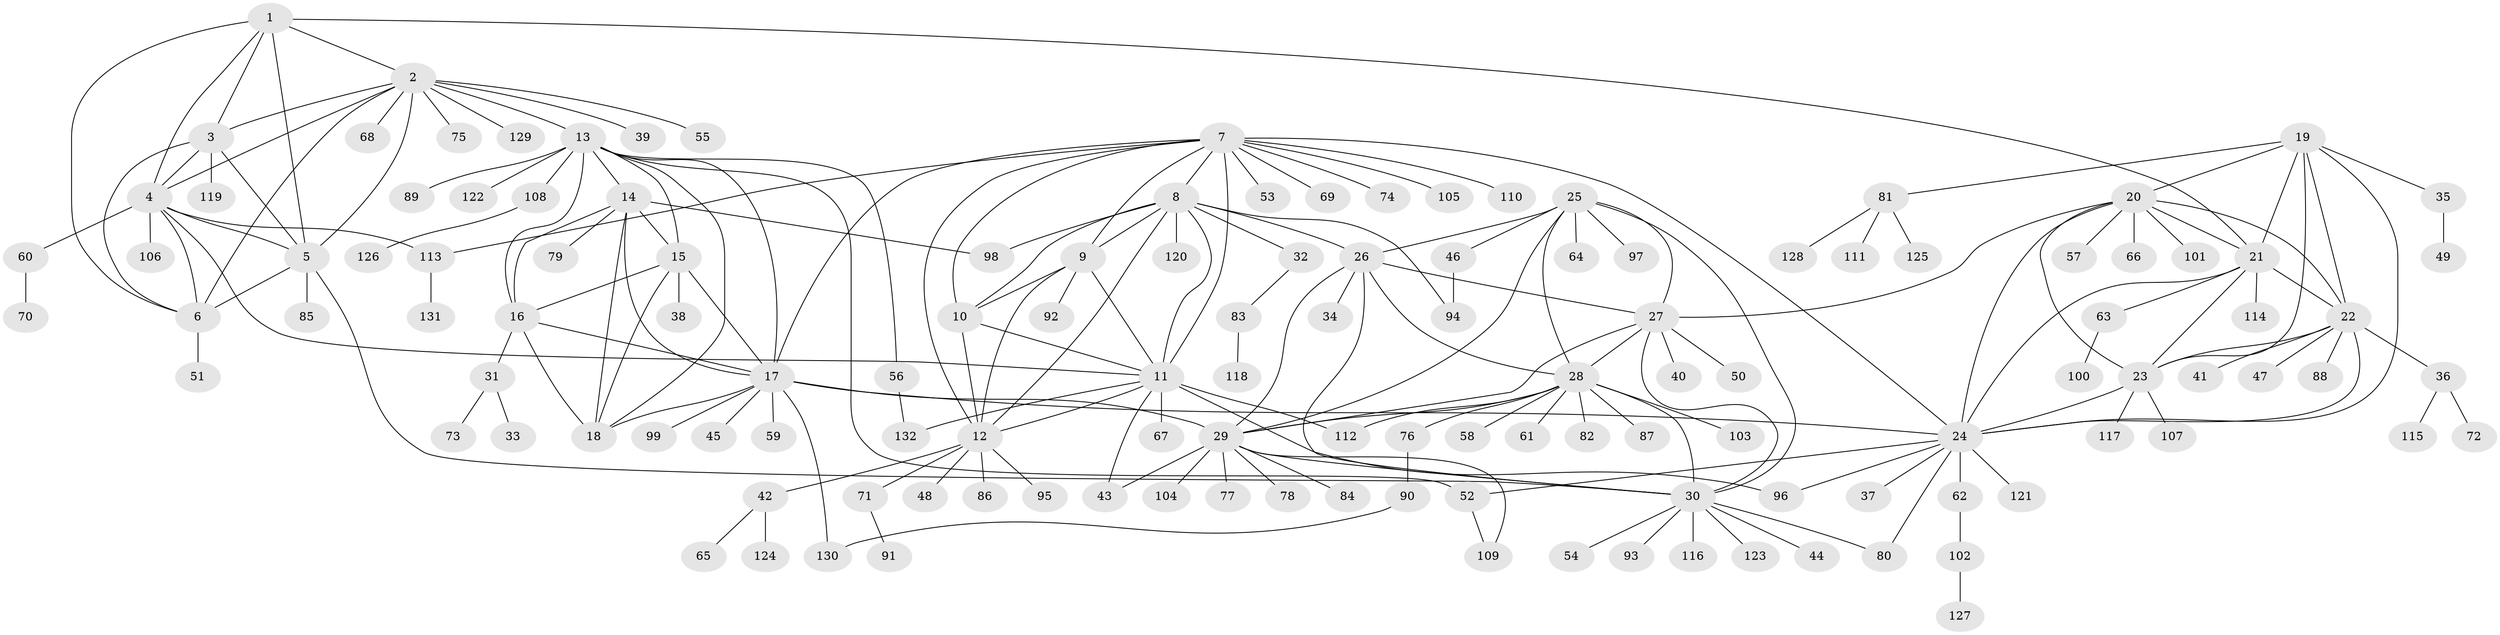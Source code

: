// Generated by graph-tools (version 1.1) at 2025/02/03/09/25 03:02:37]
// undirected, 132 vertices, 198 edges
graph export_dot {
graph [start="1"]
  node [color=gray90,style=filled];
  1;
  2;
  3;
  4;
  5;
  6;
  7;
  8;
  9;
  10;
  11;
  12;
  13;
  14;
  15;
  16;
  17;
  18;
  19;
  20;
  21;
  22;
  23;
  24;
  25;
  26;
  27;
  28;
  29;
  30;
  31;
  32;
  33;
  34;
  35;
  36;
  37;
  38;
  39;
  40;
  41;
  42;
  43;
  44;
  45;
  46;
  47;
  48;
  49;
  50;
  51;
  52;
  53;
  54;
  55;
  56;
  57;
  58;
  59;
  60;
  61;
  62;
  63;
  64;
  65;
  66;
  67;
  68;
  69;
  70;
  71;
  72;
  73;
  74;
  75;
  76;
  77;
  78;
  79;
  80;
  81;
  82;
  83;
  84;
  85;
  86;
  87;
  88;
  89;
  90;
  91;
  92;
  93;
  94;
  95;
  96;
  97;
  98;
  99;
  100;
  101;
  102;
  103;
  104;
  105;
  106;
  107;
  108;
  109;
  110;
  111;
  112;
  113;
  114;
  115;
  116;
  117;
  118;
  119;
  120;
  121;
  122;
  123;
  124;
  125;
  126;
  127;
  128;
  129;
  130;
  131;
  132;
  1 -- 2;
  1 -- 3;
  1 -- 4;
  1 -- 5;
  1 -- 6;
  1 -- 21;
  2 -- 3;
  2 -- 4;
  2 -- 5;
  2 -- 6;
  2 -- 13;
  2 -- 39;
  2 -- 55;
  2 -- 68;
  2 -- 75;
  2 -- 129;
  3 -- 4;
  3 -- 5;
  3 -- 6;
  3 -- 119;
  4 -- 5;
  4 -- 6;
  4 -- 11;
  4 -- 60;
  4 -- 106;
  4 -- 113;
  5 -- 6;
  5 -- 30;
  5 -- 85;
  6 -- 51;
  7 -- 8;
  7 -- 9;
  7 -- 10;
  7 -- 11;
  7 -- 12;
  7 -- 17;
  7 -- 24;
  7 -- 53;
  7 -- 69;
  7 -- 74;
  7 -- 105;
  7 -- 110;
  7 -- 113;
  8 -- 9;
  8 -- 10;
  8 -- 11;
  8 -- 12;
  8 -- 26;
  8 -- 32;
  8 -- 94;
  8 -- 98;
  8 -- 120;
  9 -- 10;
  9 -- 11;
  9 -- 12;
  9 -- 92;
  10 -- 11;
  10 -- 12;
  11 -- 12;
  11 -- 43;
  11 -- 67;
  11 -- 96;
  11 -- 112;
  11 -- 132;
  12 -- 42;
  12 -- 48;
  12 -- 71;
  12 -- 86;
  12 -- 95;
  13 -- 14;
  13 -- 15;
  13 -- 16;
  13 -- 17;
  13 -- 18;
  13 -- 52;
  13 -- 56;
  13 -- 89;
  13 -- 108;
  13 -- 122;
  14 -- 15;
  14 -- 16;
  14 -- 17;
  14 -- 18;
  14 -- 79;
  14 -- 98;
  15 -- 16;
  15 -- 17;
  15 -- 18;
  15 -- 38;
  16 -- 17;
  16 -- 18;
  16 -- 31;
  17 -- 18;
  17 -- 24;
  17 -- 29;
  17 -- 45;
  17 -- 59;
  17 -- 99;
  17 -- 130;
  19 -- 20;
  19 -- 21;
  19 -- 22;
  19 -- 23;
  19 -- 24;
  19 -- 35;
  19 -- 81;
  20 -- 21;
  20 -- 22;
  20 -- 23;
  20 -- 24;
  20 -- 27;
  20 -- 57;
  20 -- 66;
  20 -- 101;
  21 -- 22;
  21 -- 23;
  21 -- 24;
  21 -- 63;
  21 -- 114;
  22 -- 23;
  22 -- 24;
  22 -- 36;
  22 -- 41;
  22 -- 47;
  22 -- 88;
  23 -- 24;
  23 -- 107;
  23 -- 117;
  24 -- 37;
  24 -- 52;
  24 -- 62;
  24 -- 80;
  24 -- 96;
  24 -- 121;
  25 -- 26;
  25 -- 27;
  25 -- 28;
  25 -- 29;
  25 -- 30;
  25 -- 46;
  25 -- 64;
  25 -- 97;
  26 -- 27;
  26 -- 28;
  26 -- 29;
  26 -- 30;
  26 -- 34;
  27 -- 28;
  27 -- 29;
  27 -- 30;
  27 -- 40;
  27 -- 50;
  28 -- 29;
  28 -- 30;
  28 -- 58;
  28 -- 61;
  28 -- 76;
  28 -- 82;
  28 -- 87;
  28 -- 103;
  28 -- 112;
  29 -- 30;
  29 -- 43;
  29 -- 77;
  29 -- 78;
  29 -- 84;
  29 -- 104;
  29 -- 109;
  30 -- 44;
  30 -- 54;
  30 -- 80;
  30 -- 93;
  30 -- 116;
  30 -- 123;
  31 -- 33;
  31 -- 73;
  32 -- 83;
  35 -- 49;
  36 -- 72;
  36 -- 115;
  42 -- 65;
  42 -- 124;
  46 -- 94;
  52 -- 109;
  56 -- 132;
  60 -- 70;
  62 -- 102;
  63 -- 100;
  71 -- 91;
  76 -- 90;
  81 -- 111;
  81 -- 125;
  81 -- 128;
  83 -- 118;
  90 -- 130;
  102 -- 127;
  108 -- 126;
  113 -- 131;
}
